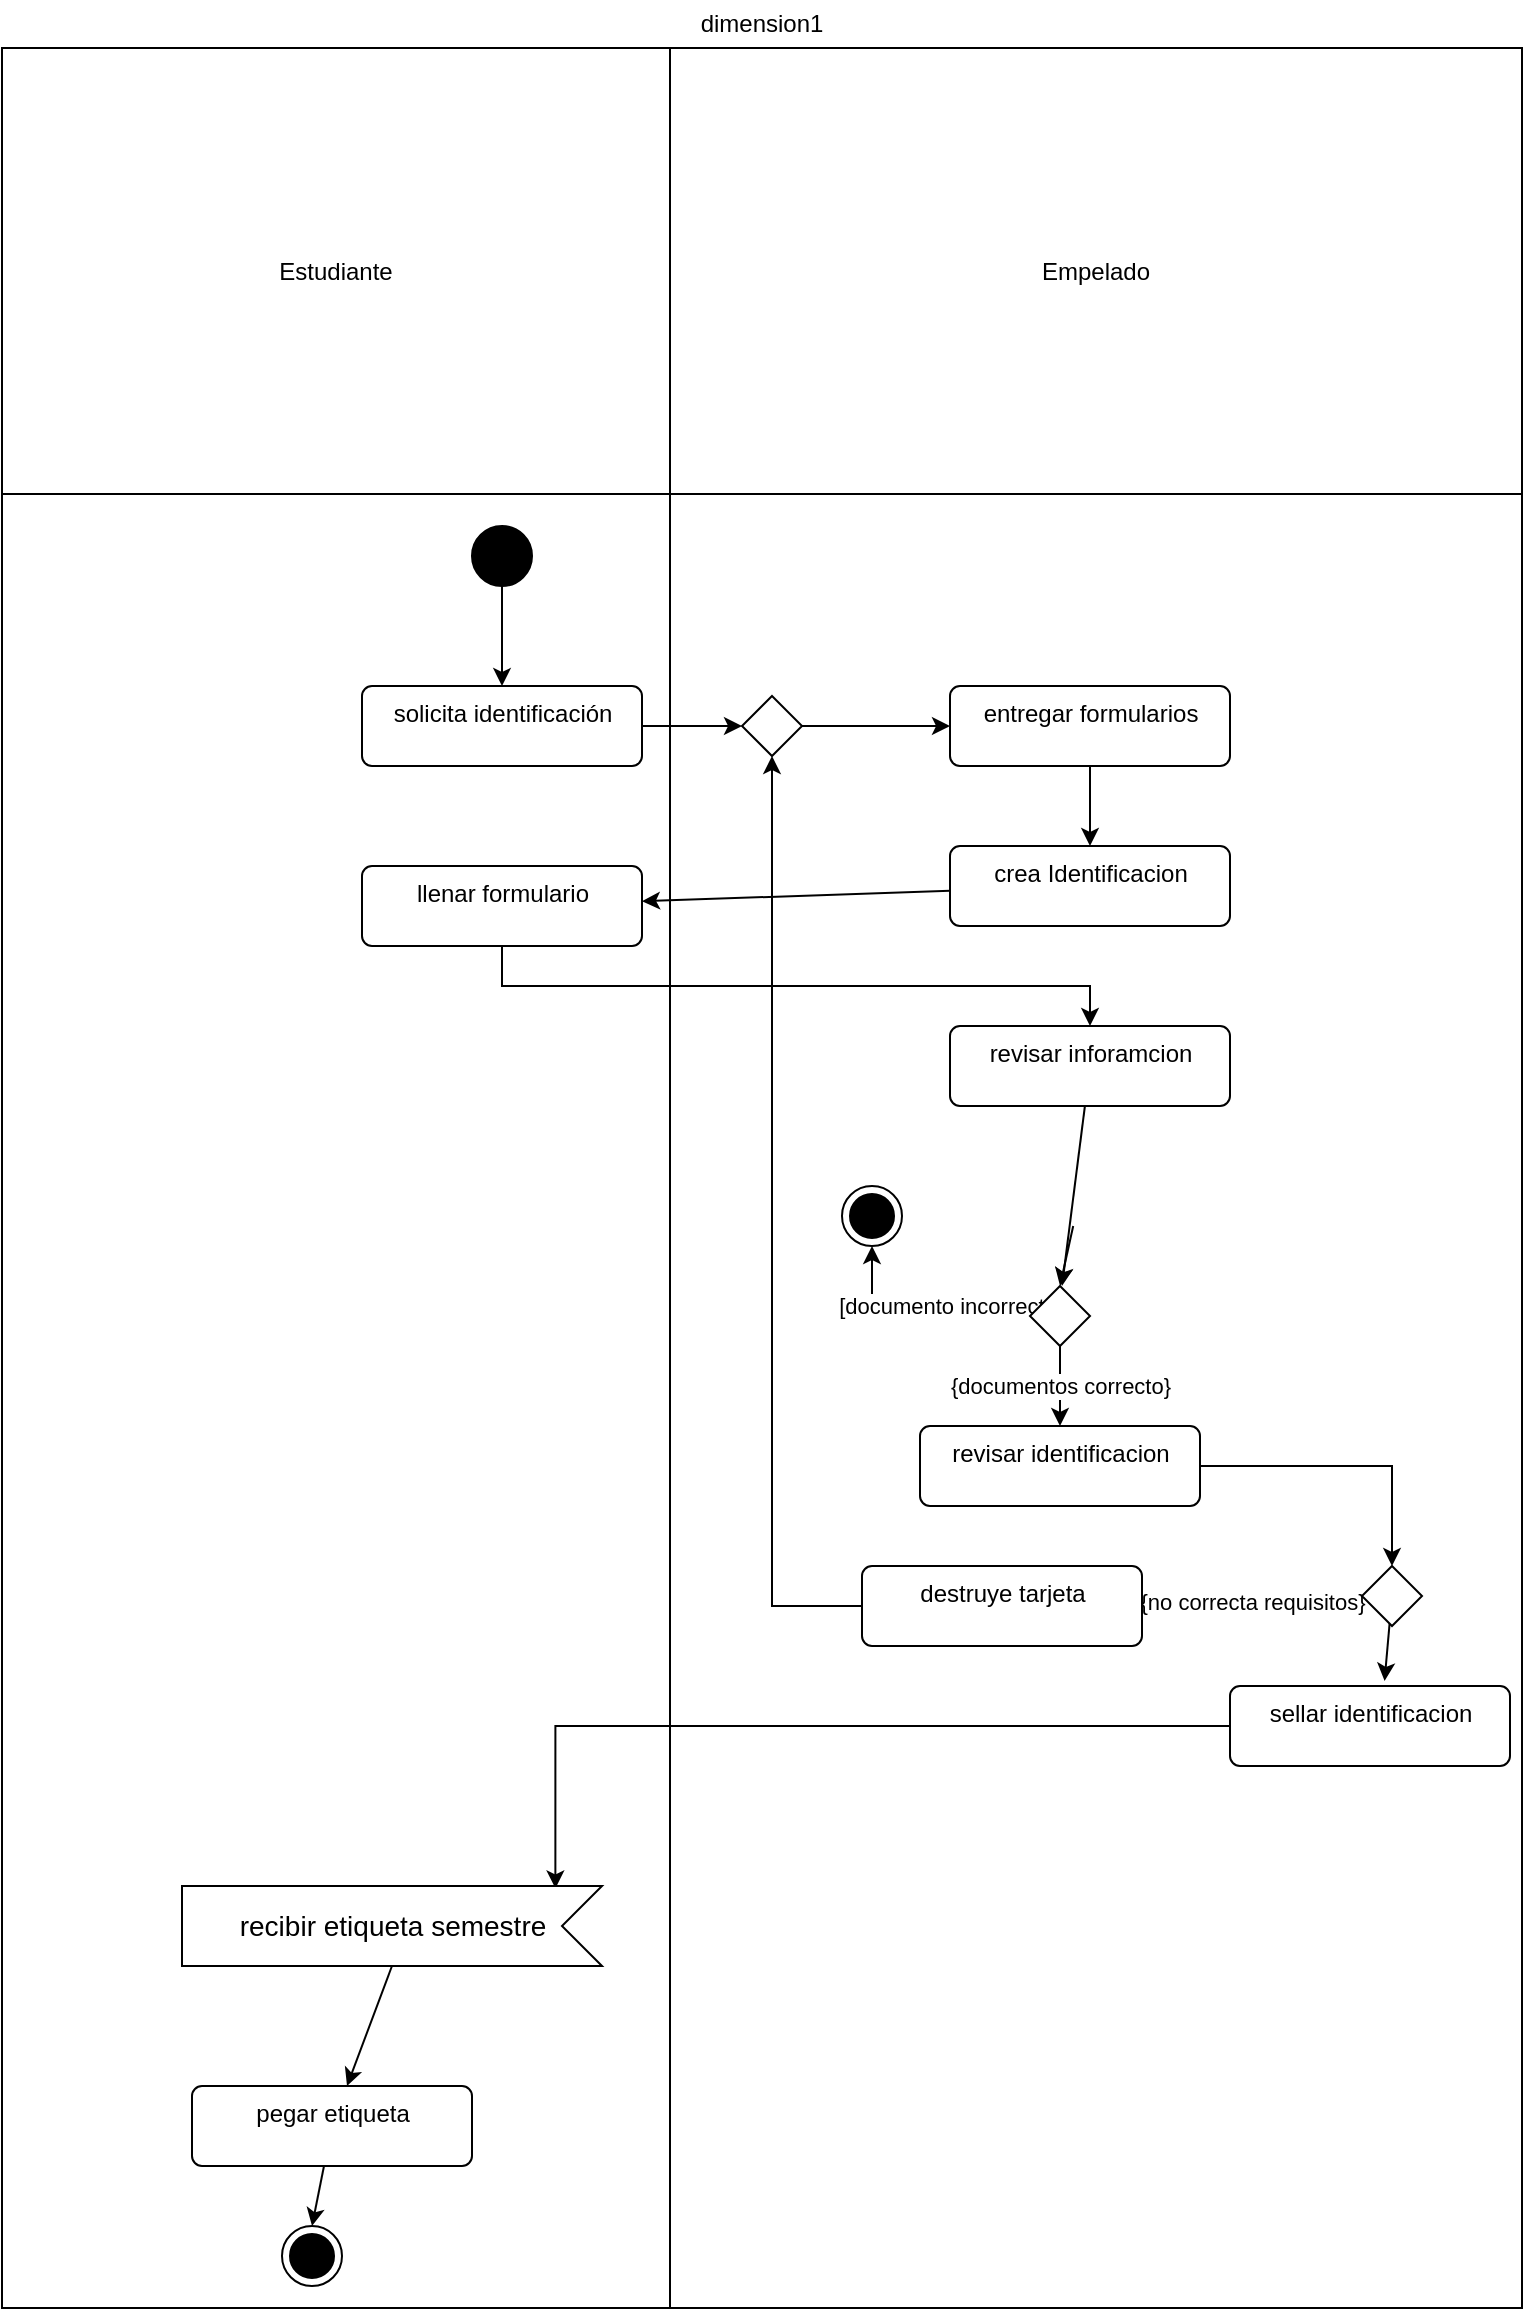 <mxfile version="20.5.3" type="device"><diagram id="TnZTnT6mD9IkcfSm5rK6" name="Página-1"><mxGraphModel dx="1493" dy="1584" grid="1" gridSize="10" guides="1" tooltips="1" connect="1" arrows="1" fold="1" page="1" pageScale="1" pageWidth="827" pageHeight="1169" math="0" shadow="0"><root><mxCell id="0"/><mxCell id="1" parent="0"/><mxCell id="KIdhK63ePxzQDpGuwJIk-46" value="dimension1" style="shape=table;html=1;whiteSpace=wrap;startSize=24;container=1;collapsible=0;childLayout=tableLayout;fillColor=none;swimlaneFillColor=#ffffff;strokeColor=none;" vertex="1" parent="1"><mxGeometry x="-130" y="-233" width="760" height="1154" as="geometry"/></mxCell><mxCell id="KIdhK63ePxzQDpGuwJIk-47" value="" style="shape=partialRectangle;html=1;whiteSpace=wrap;collapsible=0;dropTarget=0;pointerEvents=0;fillColor=none;top=0;left=0;bottom=0;right=0;points=[[0,0.5],[1,0.5]];portConstraint=eastwest;strokeColor=none;" vertex="1" parent="KIdhK63ePxzQDpGuwJIk-46"><mxGeometry y="24" width="760" height="223" as="geometry"/></mxCell><mxCell id="KIdhK63ePxzQDpGuwJIk-49" value="Estudiante" style="shape=partialRectangle;html=1;whiteSpace=wrap;connectable=0;fillColor=none;top=1;left=1;bottom=1;right=1;overflow=hidden;" vertex="1" parent="KIdhK63ePxzQDpGuwJIk-47"><mxGeometry width="334" height="223" as="geometry"><mxRectangle width="334" height="223" as="alternateBounds"/></mxGeometry></mxCell><mxCell id="KIdhK63ePxzQDpGuwJIk-50" value="Empelado" style="shape=partialRectangle;html=1;whiteSpace=wrap;connectable=0;fillColor=none;top=1;left=1;bottom=1;right=1;overflow=hidden;" vertex="1" parent="KIdhK63ePxzQDpGuwJIk-47"><mxGeometry x="334" width="426" height="223" as="geometry"><mxRectangle width="426" height="223" as="alternateBounds"/></mxGeometry></mxCell><mxCell id="KIdhK63ePxzQDpGuwJIk-51" value="" style="shape=partialRectangle;html=1;whiteSpace=wrap;collapsible=0;dropTarget=0;pointerEvents=0;fillColor=none;top=1;left=1;bottom=1;right=1;points=[[0,0.5],[1,0.5]];portConstraint=eastwest;" vertex="1" parent="KIdhK63ePxzQDpGuwJIk-46"><mxGeometry y="247" width="760" height="907" as="geometry"/></mxCell><mxCell id="KIdhK63ePxzQDpGuwJIk-53" value="" style="shape=partialRectangle;html=1;whiteSpace=wrap;connectable=0;fillColor=none;top=1;left=1;bottom=1;right=1;overflow=hidden;" vertex="1" parent="KIdhK63ePxzQDpGuwJIk-51"><mxGeometry width="334" height="907" as="geometry"><mxRectangle width="334" height="907" as="alternateBounds"/></mxGeometry></mxCell><mxCell id="KIdhK63ePxzQDpGuwJIk-54" value="" style="shape=partialRectangle;html=1;whiteSpace=wrap;connectable=0;fillColor=none;top=1;left=1;bottom=1;right=1;overflow=hidden;" vertex="1" parent="KIdhK63ePxzQDpGuwJIk-51"><mxGeometry x="334" width="426" height="907" as="geometry"><mxRectangle width="426" height="907" as="alternateBounds"/></mxGeometry></mxCell><mxCell id="KIdhK63ePxzQDpGuwJIk-6" style="edgeStyle=none;rounded=0;orthogonalLoop=1;jettySize=auto;html=1;entryX=0;entryY=0.5;entryDx=0;entryDy=0;" edge="1" parent="1" source="KIdhK63ePxzQDpGuwJIk-1" target="KIdhK63ePxzQDpGuwJIk-33"><mxGeometry relative="1" as="geometry"/></mxCell><mxCell id="KIdhK63ePxzQDpGuwJIk-1" value="solicita identificación" style="html=1;align=center;verticalAlign=top;rounded=1;absoluteArcSize=1;arcSize=10;dashed=0;" vertex="1" parent="1"><mxGeometry x="50" y="110" width="140" height="40" as="geometry"/></mxCell><mxCell id="KIdhK63ePxzQDpGuwJIk-3" style="rounded=0;orthogonalLoop=1;jettySize=auto;html=1;entryX=0.5;entryY=0;entryDx=0;entryDy=0;" edge="1" parent="1" source="KIdhK63ePxzQDpGuwJIk-2" target="KIdhK63ePxzQDpGuwJIk-1"><mxGeometry relative="1" as="geometry"/></mxCell><mxCell id="KIdhK63ePxzQDpGuwJIk-2" value="" style="ellipse;fillColor=strokeColor;" vertex="1" parent="1"><mxGeometry x="105" y="30" width="30" height="30" as="geometry"/></mxCell><mxCell id="KIdhK63ePxzQDpGuwJIk-7" style="edgeStyle=none;rounded=0;orthogonalLoop=1;jettySize=auto;html=1;" edge="1" parent="1" source="KIdhK63ePxzQDpGuwJIk-4" target="KIdhK63ePxzQDpGuwJIk-21"><mxGeometry relative="1" as="geometry"/></mxCell><mxCell id="KIdhK63ePxzQDpGuwJIk-4" value="entregar formularios" style="html=1;align=center;verticalAlign=top;rounded=1;absoluteArcSize=1;arcSize=10;dashed=0;" vertex="1" parent="1"><mxGeometry x="344" y="110" width="140" height="40" as="geometry"/></mxCell><mxCell id="KIdhK63ePxzQDpGuwJIk-5" value="llenar formulario" style="html=1;align=center;verticalAlign=top;rounded=1;absoluteArcSize=1;arcSize=10;dashed=0;" vertex="1" parent="1"><mxGeometry x="50" y="200" width="140" height="40" as="geometry"/></mxCell><mxCell id="KIdhK63ePxzQDpGuwJIk-12" style="edgeStyle=orthogonalEdgeStyle;rounded=0;orthogonalLoop=1;jettySize=auto;html=1;exitX=0.5;exitY=1;exitDx=0;exitDy=0;" edge="1" parent="1" source="KIdhK63ePxzQDpGuwJIk-5" target="KIdhK63ePxzQDpGuwJIk-9"><mxGeometry relative="1" as="geometry"><mxPoint x="190" y="298.372" as="sourcePoint"/></mxGeometry></mxCell><mxCell id="KIdhK63ePxzQDpGuwJIk-13" style="edgeStyle=none;rounded=0;orthogonalLoop=1;jettySize=auto;html=1;" edge="1" parent="1" source="KIdhK63ePxzQDpGuwJIk-9"><mxGeometry relative="1" as="geometry"><mxPoint x="400" y="410" as="targetPoint"/></mxGeometry></mxCell><mxCell id="KIdhK63ePxzQDpGuwJIk-9" value="revisar inforamcion" style="html=1;align=center;verticalAlign=top;rounded=1;absoluteArcSize=1;arcSize=10;dashed=0;" vertex="1" parent="1"><mxGeometry x="344" y="280" width="140" height="40" as="geometry"/></mxCell><mxCell id="KIdhK63ePxzQDpGuwJIk-15" style="edgeStyle=none;rounded=0;orthogonalLoop=1;jettySize=auto;html=1;entryX=0.5;entryY=0;entryDx=0;entryDy=0;" edge="1" parent="1" target="KIdhK63ePxzQDpGuwJIk-14"><mxGeometry relative="1" as="geometry"><mxPoint x="405.6" y="380" as="sourcePoint"/></mxGeometry></mxCell><mxCell id="KIdhK63ePxzQDpGuwJIk-19" value="{documentos correcto}" style="edgeStyle=none;rounded=0;orthogonalLoop=1;jettySize=auto;html=1;entryX=0.5;entryY=0;entryDx=0;entryDy=0;" edge="1" parent="1" source="KIdhK63ePxzQDpGuwJIk-14" target="KIdhK63ePxzQDpGuwJIk-17"><mxGeometry relative="1" as="geometry"/></mxCell><mxCell id="KIdhK63ePxzQDpGuwJIk-20" style="edgeStyle=orthogonalEdgeStyle;rounded=0;orthogonalLoop=1;jettySize=auto;html=1;entryX=0.5;entryY=1;entryDx=0;entryDy=0;" edge="1" parent="1" source="KIdhK63ePxzQDpGuwJIk-14" target="KIdhK63ePxzQDpGuwJIk-25"><mxGeometry relative="1" as="geometry"><mxPoint x="190" y="425" as="targetPoint"/></mxGeometry></mxCell><mxCell id="KIdhK63ePxzQDpGuwJIk-24" value="[documento incorrecto]" style="edgeLabel;html=1;align=center;verticalAlign=middle;resizable=0;points=[];" vertex="1" connectable="0" parent="KIdhK63ePxzQDpGuwJIk-20"><mxGeometry x="0.34" y="-2" relative="1" as="geometry"><mxPoint x="36" y="-3" as="offset"/></mxGeometry></mxCell><mxCell id="KIdhK63ePxzQDpGuwJIk-14" value="" style="rhombus;" vertex="1" parent="1"><mxGeometry x="384" y="410" width="30" height="30" as="geometry"/></mxCell><mxCell id="KIdhK63ePxzQDpGuwJIk-27" style="edgeStyle=orthogonalEdgeStyle;rounded=0;orthogonalLoop=1;jettySize=auto;html=1;entryX=0.5;entryY=0;entryDx=0;entryDy=0;" edge="1" parent="1" source="KIdhK63ePxzQDpGuwJIk-17" target="KIdhK63ePxzQDpGuwJIk-26"><mxGeometry relative="1" as="geometry"/></mxCell><mxCell id="KIdhK63ePxzQDpGuwJIk-17" value="revisar identificacion" style="html=1;align=center;verticalAlign=top;rounded=1;absoluteArcSize=1;arcSize=10;dashed=0;" vertex="1" parent="1"><mxGeometry x="329" y="480" width="140" height="40" as="geometry"/></mxCell><mxCell id="KIdhK63ePxzQDpGuwJIk-22" style="edgeStyle=none;rounded=0;orthogonalLoop=1;jettySize=auto;html=1;" edge="1" parent="1" source="KIdhK63ePxzQDpGuwJIk-21" target="KIdhK63ePxzQDpGuwJIk-5"><mxGeometry relative="1" as="geometry"/></mxCell><mxCell id="KIdhK63ePxzQDpGuwJIk-21" value="crea Identificacion" style="html=1;align=center;verticalAlign=top;rounded=1;absoluteArcSize=1;arcSize=10;dashed=0;" vertex="1" parent="1"><mxGeometry x="344" y="190" width="140" height="40" as="geometry"/></mxCell><mxCell id="KIdhK63ePxzQDpGuwJIk-25" value="" style="ellipse;html=1;shape=endState;fillColor=strokeColor;" vertex="1" parent="1"><mxGeometry x="290" y="360" width="30" height="30" as="geometry"/></mxCell><mxCell id="KIdhK63ePxzQDpGuwJIk-28" value="{no correcta requisitos}" style="edgeStyle=none;rounded=0;orthogonalLoop=1;jettySize=auto;html=1;entryX=1;entryY=0.5;entryDx=0;entryDy=0;" edge="1" parent="1" source="KIdhK63ePxzQDpGuwJIk-26" target="KIdhK63ePxzQDpGuwJIk-29"><mxGeometry relative="1" as="geometry"><mxPoint x="220" y="570" as="targetPoint"/></mxGeometry></mxCell><mxCell id="KIdhK63ePxzQDpGuwJIk-36" style="edgeStyle=none;rounded=0;orthogonalLoop=1;jettySize=auto;html=1;entryX=0.552;entryY=-0.064;entryDx=0;entryDy=0;entryPerimeter=0;" edge="1" parent="1" source="KIdhK63ePxzQDpGuwJIk-26" target="KIdhK63ePxzQDpGuwJIk-35"><mxGeometry relative="1" as="geometry"/></mxCell><mxCell id="KIdhK63ePxzQDpGuwJIk-26" value="" style="rhombus;" vertex="1" parent="1"><mxGeometry x="550" y="550" width="30" height="30" as="geometry"/></mxCell><mxCell id="KIdhK63ePxzQDpGuwJIk-32" style="edgeStyle=orthogonalEdgeStyle;rounded=0;orthogonalLoop=1;jettySize=auto;html=1;entryX=0.5;entryY=1;entryDx=0;entryDy=0;" edge="1" parent="1" source="KIdhK63ePxzQDpGuwJIk-29" target="KIdhK63ePxzQDpGuwJIk-33"><mxGeometry relative="1" as="geometry"><mxPoint x="250" y="158.182" as="targetPoint"/></mxGeometry></mxCell><mxCell id="KIdhK63ePxzQDpGuwJIk-29" value="destruye tarjeta" style="html=1;align=center;verticalAlign=top;rounded=1;absoluteArcSize=1;arcSize=10;dashed=0;" vertex="1" parent="1"><mxGeometry x="300" y="550" width="140" height="40" as="geometry"/></mxCell><mxCell id="KIdhK63ePxzQDpGuwJIk-34" style="edgeStyle=none;rounded=0;orthogonalLoop=1;jettySize=auto;html=1;entryX=0;entryY=0.5;entryDx=0;entryDy=0;" edge="1" parent="1" source="KIdhK63ePxzQDpGuwJIk-33" target="KIdhK63ePxzQDpGuwJIk-4"><mxGeometry relative="1" as="geometry"/></mxCell><mxCell id="KIdhK63ePxzQDpGuwJIk-33" value="" style="rhombus;" vertex="1" parent="1"><mxGeometry x="240" y="115" width="30" height="30" as="geometry"/></mxCell><mxCell id="KIdhK63ePxzQDpGuwJIk-45" style="edgeStyle=orthogonalEdgeStyle;rounded=0;orthogonalLoop=1;jettySize=auto;html=1;entryX=0.111;entryY=0.03;entryDx=0;entryDy=0;entryPerimeter=0;" edge="1" parent="1" source="KIdhK63ePxzQDpGuwJIk-35" target="KIdhK63ePxzQDpGuwJIk-44"><mxGeometry relative="1" as="geometry"/></mxCell><mxCell id="KIdhK63ePxzQDpGuwJIk-35" value="sellar identificacion" style="html=1;align=center;verticalAlign=top;rounded=1;absoluteArcSize=1;arcSize=10;dashed=0;" vertex="1" parent="1"><mxGeometry x="484" y="610" width="140" height="40" as="geometry"/></mxCell><mxCell id="KIdhK63ePxzQDpGuwJIk-40" style="edgeStyle=none;rounded=0;orthogonalLoop=1;jettySize=auto;html=1;exitX=0;exitY=0;exitDx=105;exitDy=40;exitPerimeter=0;" edge="1" parent="1" source="KIdhK63ePxzQDpGuwJIk-44" target="KIdhK63ePxzQDpGuwJIk-39"><mxGeometry relative="1" as="geometry"><mxPoint x="172.143" y="760" as="sourcePoint"/></mxGeometry></mxCell><mxCell id="KIdhK63ePxzQDpGuwJIk-41" style="edgeStyle=none;rounded=0;orthogonalLoop=1;jettySize=auto;html=1;entryX=0.5;entryY=0;entryDx=0;entryDy=0;" edge="1" parent="1" source="KIdhK63ePxzQDpGuwJIk-39" target="KIdhK63ePxzQDpGuwJIk-43"><mxGeometry relative="1" as="geometry"><mxPoint x="165" y="880" as="targetPoint"/></mxGeometry></mxCell><mxCell id="KIdhK63ePxzQDpGuwJIk-39" value="pegar etiqueta" style="html=1;align=center;verticalAlign=top;rounded=1;absoluteArcSize=1;arcSize=10;dashed=0;" vertex="1" parent="1"><mxGeometry x="-35" y="810" width="140" height="40" as="geometry"/></mxCell><mxCell id="KIdhK63ePxzQDpGuwJIk-43" value="" style="ellipse;html=1;shape=endState;fillColor=strokeColor;" vertex="1" parent="1"><mxGeometry x="10" y="880" width="30" height="30" as="geometry"/></mxCell><mxCell id="KIdhK63ePxzQDpGuwJIk-44" value="recibir etiqueta semestre" style="html=1;shape=mxgraph.infographic.ribbonSimple;notch1=20;notch2=0;align=center;verticalAlign=middle;fontSize=14;fontStyle=0;flipH=1;fillColor=#FFFFFF;" vertex="1" parent="1"><mxGeometry x="-40" y="710" width="210" height="40" as="geometry"/></mxCell></root></mxGraphModel></diagram></mxfile>